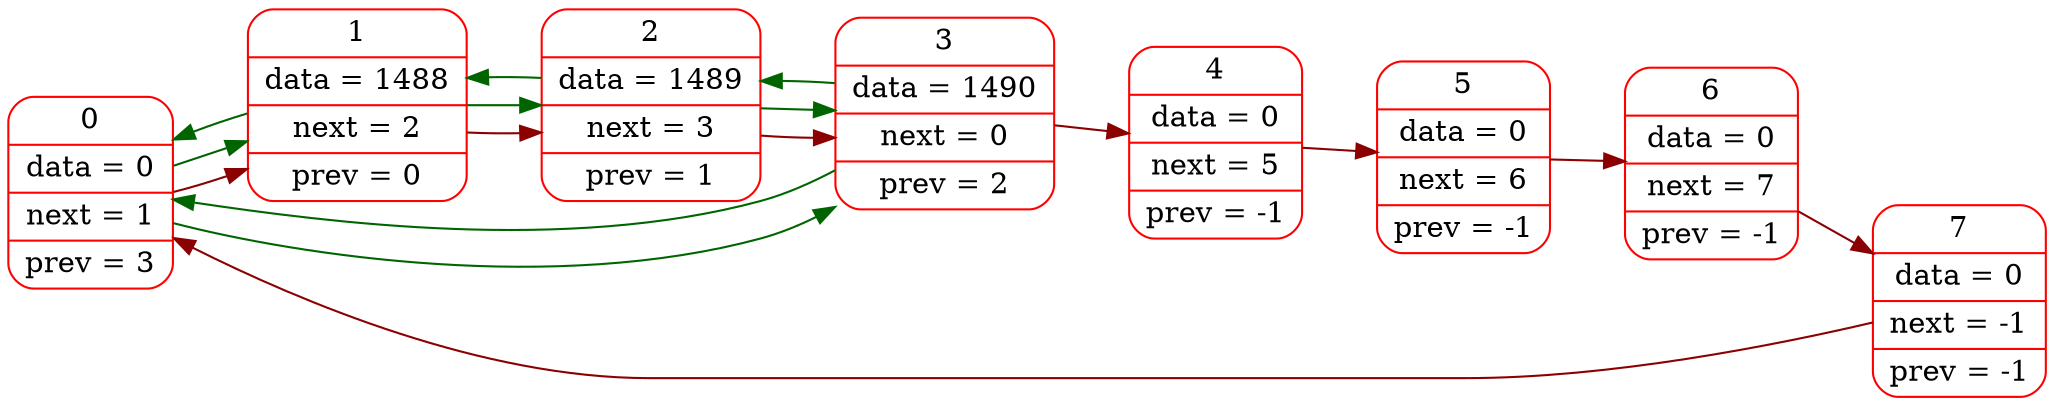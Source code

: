 digraph G{
rankdir=LR;
node[color="red",fontsize=14];
elem0[shape="Mrecord", label="0 | data = 0 | next = 1 | prev = 3"];
elem1[shape="Mrecord", label="1 | data = 1488 | next = 2 | prev = 0"];
elem2[shape="Mrecord", label="2 | data = 1489 | next = 3 | prev = 1"];
elem3[shape="Mrecord", label="3 | data = 1490 | next = 0 | prev = 2"];
elem4[shape="Mrecord", label="4 | data = 0 | next = 5 | prev = -1"];
elem5[shape="Mrecord", label="5 | data = 0 | next = 6 | prev = -1"];
elem6[shape="Mrecord", label="6 | data = 0 | next = 7 | prev = -1"];
elem7[shape="Mrecord", label="7 | data = 0 | next = -1 | prev = -1"];
edge[color="darkred",fontsize=12, penwidth=1, weight=1000];
elem0->elem1->elem2->elem3->elem4->elem5->elem6->elem7->elem0;
edge[color="darkgreen",fontsize=12, penwidth=1];
elem0->elem1->elem2->elem3->elem0;
edge[color="darkgreen",fontsize=12, penwidth=1];
elem0->elem3->elem2->elem1->elem0;
}
